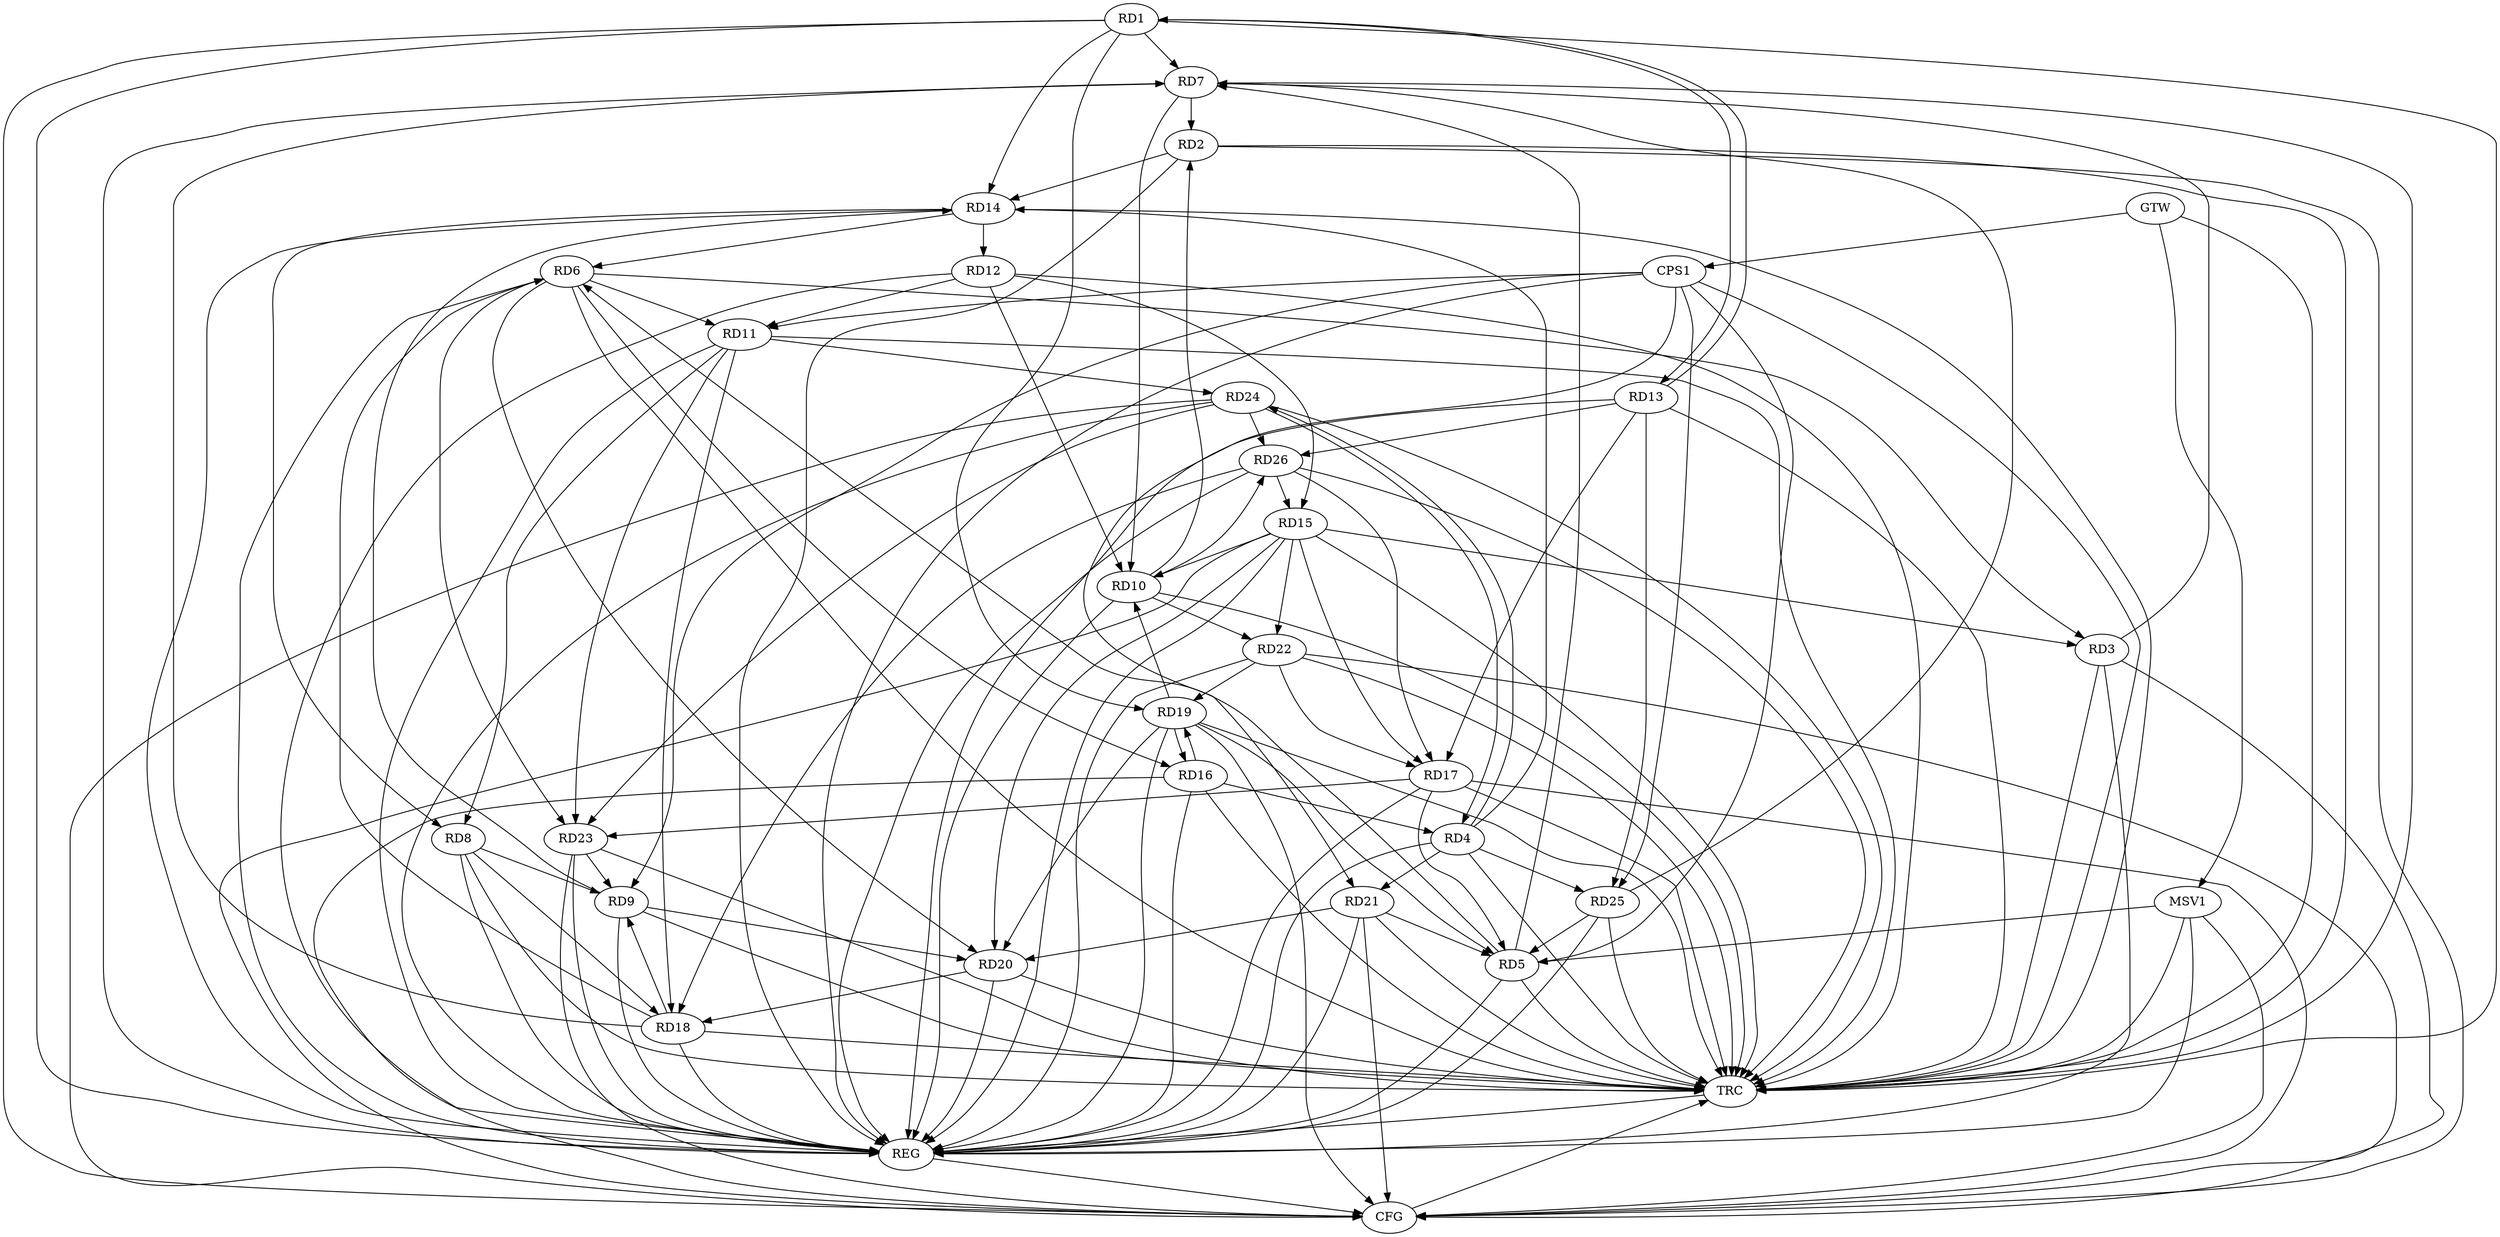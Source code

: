 strict digraph G {
  RD1 [ label="RD1" ];
  RD2 [ label="RD2" ];
  RD3 [ label="RD3" ];
  RD4 [ label="RD4" ];
  RD5 [ label="RD5" ];
  RD6 [ label="RD6" ];
  RD7 [ label="RD7" ];
  RD8 [ label="RD8" ];
  RD9 [ label="RD9" ];
  RD10 [ label="RD10" ];
  RD11 [ label="RD11" ];
  RD12 [ label="RD12" ];
  RD13 [ label="RD13" ];
  RD14 [ label="RD14" ];
  RD15 [ label="RD15" ];
  RD16 [ label="RD16" ];
  RD17 [ label="RD17" ];
  RD18 [ label="RD18" ];
  RD19 [ label="RD19" ];
  RD20 [ label="RD20" ];
  RD21 [ label="RD21" ];
  RD22 [ label="RD22" ];
  RD23 [ label="RD23" ];
  RD24 [ label="RD24" ];
  RD25 [ label="RD25" ];
  RD26 [ label="RD26" ];
  CPS1 [ label="CPS1" ];
  GTW [ label="GTW" ];
  REG [ label="REG" ];
  CFG [ label="CFG" ];
  TRC [ label="TRC" ];
  MSV1 [ label="MSV1" ];
  RD1 -> RD7;
  RD1 -> RD13;
  RD13 -> RD1;
  RD1 -> RD14;
  RD1 -> RD19;
  RD7 -> RD2;
  RD10 -> RD2;
  RD2 -> RD14;
  RD6 -> RD3;
  RD3 -> RD7;
  RD15 -> RD3;
  RD4 -> RD14;
  RD16 -> RD4;
  RD4 -> RD21;
  RD4 -> RD24;
  RD24 -> RD4;
  RD4 -> RD25;
  RD5 -> RD6;
  RD5 -> RD7;
  RD17 -> RD5;
  RD19 -> RD5;
  RD21 -> RD5;
  RD25 -> RD5;
  RD6 -> RD11;
  RD14 -> RD6;
  RD6 -> RD16;
  RD18 -> RD6;
  RD6 -> RD20;
  RD6 -> RD23;
  RD7 -> RD10;
  RD18 -> RD7;
  RD25 -> RD7;
  RD8 -> RD9;
  RD11 -> RD8;
  RD14 -> RD8;
  RD8 -> RD18;
  RD9 -> RD14;
  RD18 -> RD9;
  RD9 -> RD20;
  RD23 -> RD9;
  RD12 -> RD10;
  RD15 -> RD10;
  RD19 -> RD10;
  RD10 -> RD22;
  RD10 -> RD26;
  RD12 -> RD11;
  RD11 -> RD18;
  RD11 -> RD23;
  RD11 -> RD24;
  RD14 -> RD12;
  RD12 -> RD15;
  RD13 -> RD17;
  RD13 -> RD25;
  RD13 -> RD26;
  RD15 -> RD17;
  RD15 -> RD20;
  RD15 -> RD22;
  RD26 -> RD15;
  RD16 -> RD19;
  RD19 -> RD16;
  RD22 -> RD17;
  RD17 -> RD23;
  RD26 -> RD17;
  RD20 -> RD18;
  RD26 -> RD18;
  RD19 -> RD20;
  RD22 -> RD19;
  RD21 -> RD20;
  RD24 -> RD23;
  RD24 -> RD26;
  CPS1 -> RD21;
  CPS1 -> RD25;
  CPS1 -> RD5;
  CPS1 -> RD9;
  CPS1 -> RD11;
  GTW -> CPS1;
  RD1 -> REG;
  RD2 -> REG;
  RD3 -> REG;
  RD4 -> REG;
  RD5 -> REG;
  RD6 -> REG;
  RD7 -> REG;
  RD8 -> REG;
  RD9 -> REG;
  RD10 -> REG;
  RD11 -> REG;
  RD12 -> REG;
  RD13 -> REG;
  RD14 -> REG;
  RD15 -> REG;
  RD16 -> REG;
  RD17 -> REG;
  RD18 -> REG;
  RD19 -> REG;
  RD20 -> REG;
  RD21 -> REG;
  RD22 -> REG;
  RD23 -> REG;
  RD24 -> REG;
  RD25 -> REG;
  RD26 -> REG;
  CPS1 -> REG;
  RD3 -> CFG;
  RD15 -> CFG;
  RD24 -> CFG;
  RD1 -> CFG;
  RD19 -> CFG;
  RD22 -> CFG;
  RD2 -> CFG;
  RD23 -> CFG;
  RD17 -> CFG;
  RD16 -> CFG;
  RD21 -> CFG;
  REG -> CFG;
  RD1 -> TRC;
  RD2 -> TRC;
  RD3 -> TRC;
  RD4 -> TRC;
  RD5 -> TRC;
  RD6 -> TRC;
  RD7 -> TRC;
  RD8 -> TRC;
  RD9 -> TRC;
  RD10 -> TRC;
  RD11 -> TRC;
  RD12 -> TRC;
  RD13 -> TRC;
  RD14 -> TRC;
  RD15 -> TRC;
  RD16 -> TRC;
  RD17 -> TRC;
  RD18 -> TRC;
  RD19 -> TRC;
  RD20 -> TRC;
  RD21 -> TRC;
  RD22 -> TRC;
  RD23 -> TRC;
  RD24 -> TRC;
  RD25 -> TRC;
  RD26 -> TRC;
  CPS1 -> TRC;
  GTW -> TRC;
  CFG -> TRC;
  TRC -> REG;
  MSV1 -> RD5;
  GTW -> MSV1;
  MSV1 -> REG;
  MSV1 -> TRC;
  MSV1 -> CFG;
}
